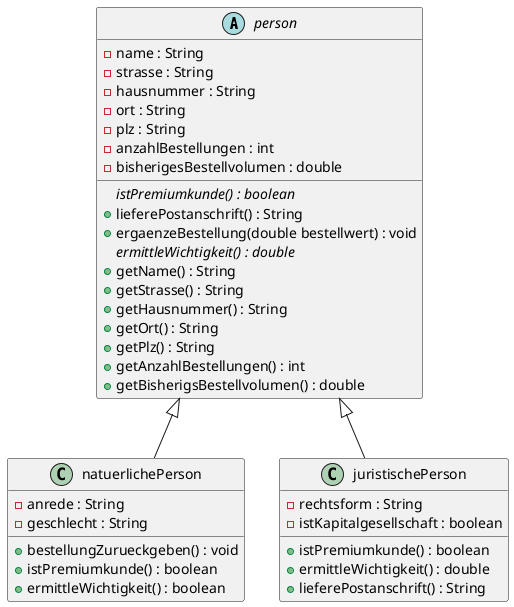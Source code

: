 @startuml kundenverwaltungssystem

abstract class person{
    - name : String
    - strasse : String
    - hausnummer : String
    - ort : String
    - plz : String
    - anzahlBestellungen : int
    - bisherigesBestellvolumen : double
    {abstract} istPremiumkunde() : boolean
    + lieferePostanschrift() : String
    + ergaenzeBestellung(double bestellwert) : void
    {abstract} ermittleWichtigkeit() : double
    + getName() : String
    + getStrasse() : String
    + getHausnummer() : String
    + getOrt() : String
    + getPlz() : String
    + getAnzahlBestellungen() : int
    + getBisherigsBestellvolumen() : double
}

class natuerlichePerson extends person{
    - anrede : String
    - geschlecht : String
    + bestellungZurueckgeben() : void
    + istPremiumkunde() : boolean
    + ermittleWichtigkeit() : boolean
}

class juristischePerson extends person{
    - rechtsform : String
    - istKapitalgesellschaft : boolean
    + istPremiumkunde() : boolean
    + ermittleWichtigkeit() : double
    + lieferePostanschrift() : String
}

@enduml